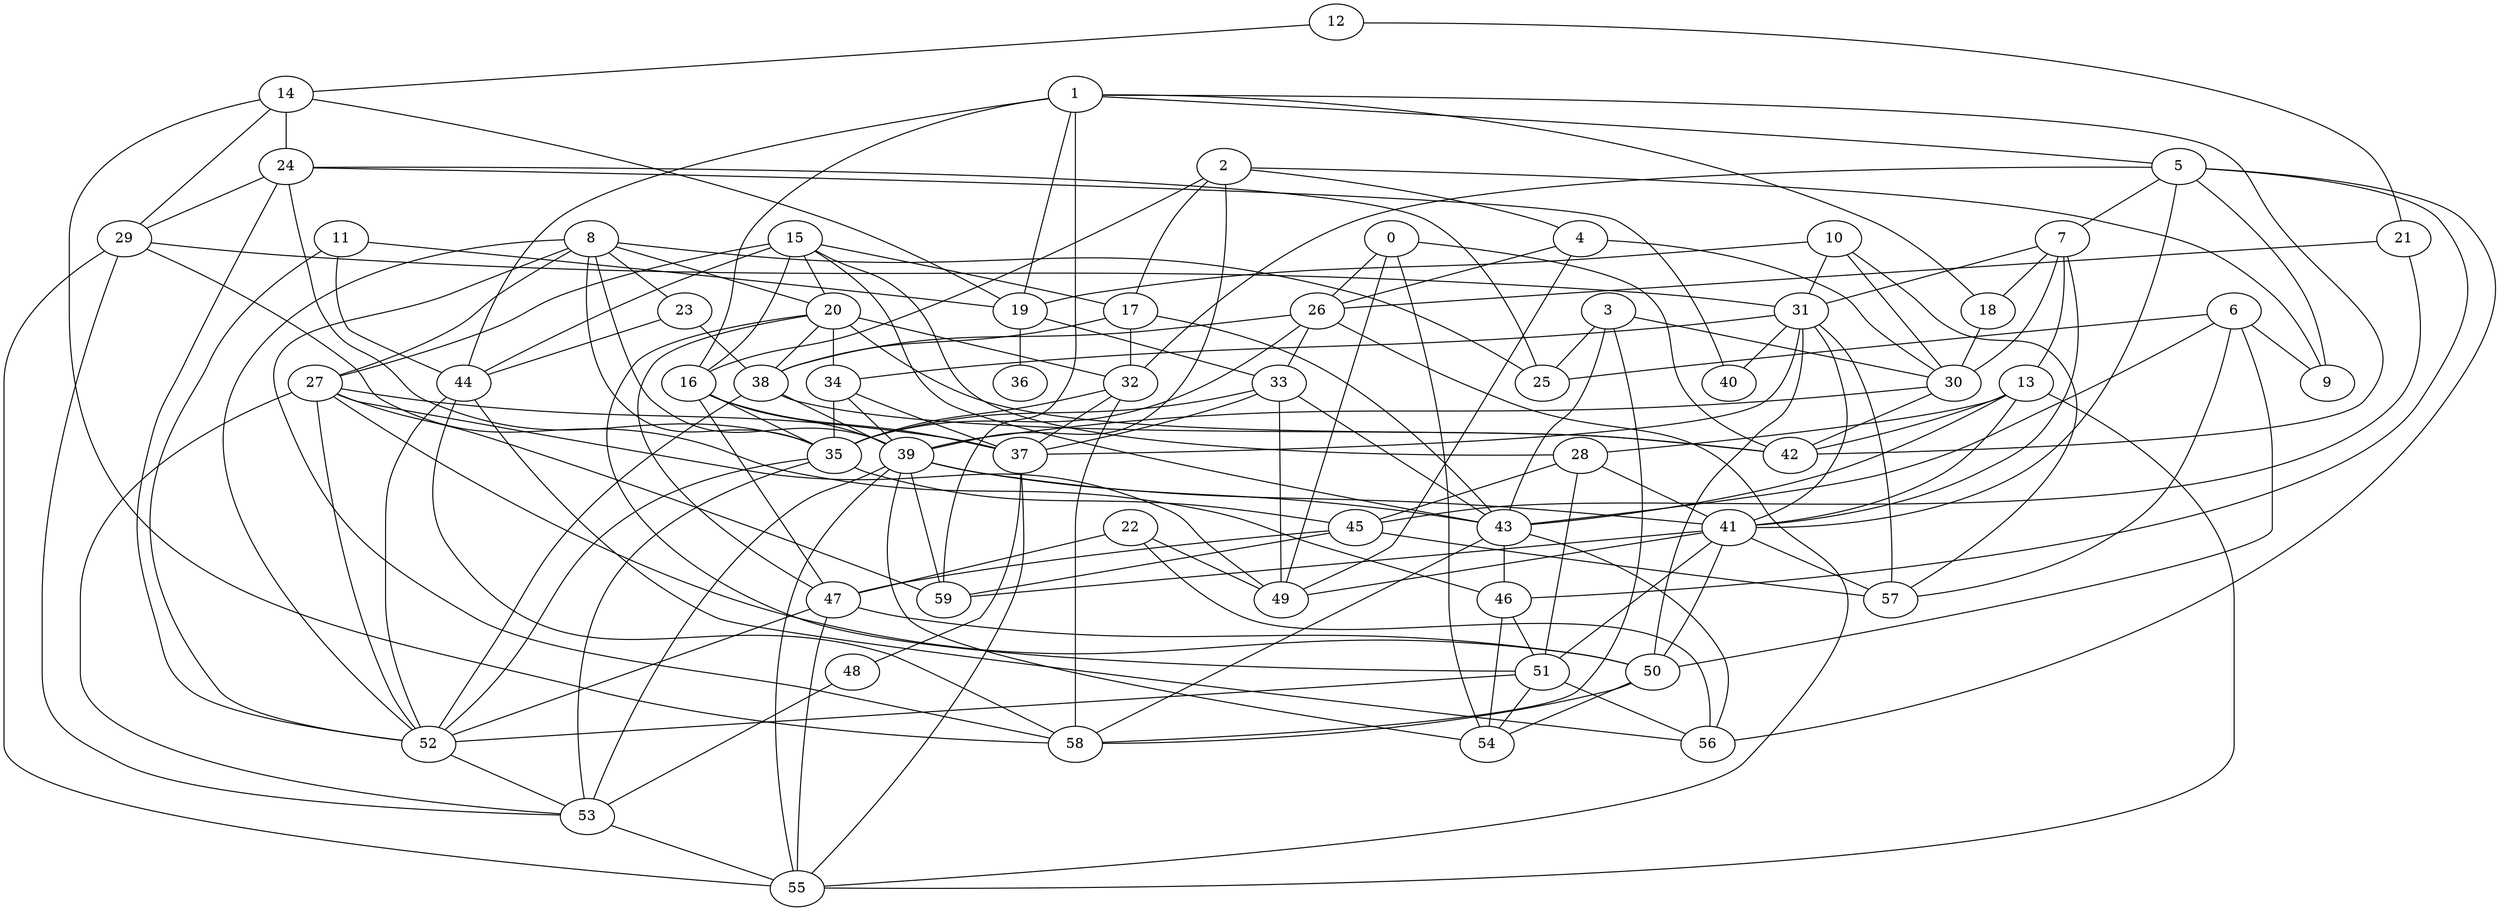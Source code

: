 strict graph "" {
	0	[w=14];
	26	[w=8];
	0 -- 26	[w=-13];
	42	[w=13];
	0 -- 42	[w=-7];
	49	[w=12];
	0 -- 49	[w=7];
	54	[w=9];
	0 -- 54	[w=-6];
	1	[w=-5];
	5	[w=10];
	1 -- 5	[w=12];
	16	[w=-4];
	1 -- 16	[w=-2];
	18	[w=-10];
	1 -- 18	[w=-12];
	19	[w=-13];
	1 -- 19	[w=-8];
	1 -- 42	[w=5];
	44	[w=-15];
	1 -- 44	[w=-11];
	59	[w=-6];
	1 -- 59	[w=-11];
	2	[w=-16];
	4	[w=14];
	2 -- 4	[w=11];
	9	[w=-12];
	2 -- 9	[w=8];
	2 -- 16	[w=9];
	17	[w=14];
	2 -- 17	[w=-11];
	39	[w=4];
	2 -- 39	[w=5];
	3	[w=8];
	25	[w=10];
	3 -- 25	[w=-2];
	30	[w=-6];
	3 -- 30	[w=16];
	43	[w=-11];
	3 -- 43	[w=-5];
	58	[w=12];
	3 -- 58	[w=-9];
	4 -- 26	[w=9];
	4 -- 30	[w=6];
	4 -- 49	[w=-15];
	7	[w=-10];
	5 -- 7	[w=-2];
	5 -- 9	[w=-12];
	32	[w=7];
	5 -- 32	[w=16];
	41	[w=10];
	5 -- 41	[w=-13];
	46	[w=-9];
	5 -- 46	[w=-9];
	56	[w=-2];
	5 -- 56	[w=-4];
	6	[w=16];
	6 -- 9	[w=-15];
	6 -- 25	[w=-10];
	6 -- 43	[w=-4];
	50	[w=-2];
	6 -- 50	[w=-4];
	57	[w=2];
	6 -- 57	[w=-11];
	13	[w=3];
	7 -- 13	[w=-14];
	7 -- 18	[w=-16];
	7 -- 30	[w=-10];
	31	[w=8];
	7 -- 31	[w=15];
	7 -- 41	[w=-7];
	8	[w=11];
	20	[w=-12];
	8 -- 20	[w=13];
	23	[w=-11];
	8 -- 23	[w=10];
	8 -- 25	[w=11];
	27	[w=12];
	8 -- 27	[w=15];
	35	[w=10];
	8 -- 35	[w=-4];
	8 -- 39	[w=-15];
	52	[w=-14];
	8 -- 52	[w=-15];
	8 -- 58	[w=-3];
	10	[w=-6];
	10 -- 19	[w=13];
	10 -- 30	[w=-14];
	10 -- 31	[w=-4];
	10 -- 57	[w=-5];
	11	[w=-5];
	11 -- 19	[w=5];
	11 -- 44	[w=-4];
	11 -- 52	[w=-14];
	12	[w=13];
	14	[w=-13];
	12 -- 14	[w=13];
	21	[w=-5];
	12 -- 21	[w=-14];
	28	[w=3];
	13 -- 28	[w=13];
	13 -- 41	[w=-16];
	13 -- 42	[w=-6];
	13 -- 43	[w=15];
	55	[w=-3];
	13 -- 55	[w=-3];
	14 -- 19	[w=-12];
	24	[w=14];
	14 -- 24	[w=13];
	29	[w=3];
	14 -- 29	[w=-10];
	14 -- 58	[w=-12];
	15	[w=-5];
	15 -- 16	[w=8];
	15 -- 17	[w=11];
	15 -- 20	[w=7];
	15 -- 27	[w=2];
	15 -- 28	[w=-16];
	15 -- 43	[w=9];
	15 -- 44	[w=5];
	16 -- 35	[w=13];
	37	[w=6];
	16 -- 37	[w=-9];
	16 -- 39	[w=-16];
	47	[w=5];
	16 -- 47	[w=-10];
	17 -- 32	[w=-11];
	38	[w=-4];
	17 -- 38	[w=10];
	17 -- 43	[w=-16];
	18 -- 30	[w=5];
	33	[w=-2];
	19 -- 33	[w=9];
	36	[w=8];
	19 -- 36	[w=11];
	20 -- 32	[w=14];
	34	[w=-9];
	20 -- 34	[w=-15];
	20 -- 38	[w=15];
	20 -- 42	[w=5];
	20 -- 47	[w=14];
	51	[w=-3];
	20 -- 51	[w=15];
	21 -- 26	[w=-15];
	45	[w=-3];
	21 -- 45	[w=3];
	22	[w=12];
	22 -- 47	[w=-15];
	22 -- 49	[w=-2];
	22 -- 56	[w=13];
	23 -- 38	[w=-3];
	23 -- 44	[w=13];
	24 -- 25	[w=-7];
	24 -- 29	[w=-4];
	24 -- 35	[w=-12];
	40	[w=-12];
	24 -- 40	[w=-3];
	24 -- 52	[w=6];
	26 -- 33	[w=4];
	26 -- 35	[w=-14];
	26 -- 38	[w=-11];
	26 -- 55	[w=-15];
	27 -- 37	[w=7];
	27 -- 49	[w=-16];
	27 -- 50	[w=16];
	27 -- 52	[w=-4];
	53	[w=16];
	27 -- 53	[w=10];
	27 -- 59	[w=12];
	28 -- 41	[w=13];
	28 -- 45	[w=-15];
	28 -- 51	[w=7];
	29 -- 31	[w=12];
	29 -- 46	[w=12];
	29 -- 53	[w=15];
	29 -- 55	[w=-16];
	30 -- 39	[w=12];
	30 -- 42	[w=-11];
	31 -- 34	[w=-7];
	31 -- 37	[w=5];
	31 -- 40	[w=-2];
	31 -- 41	[w=-6];
	31 -- 50	[w=13];
	31 -- 57	[w=15];
	32 -- 35	[w=-15];
	32 -- 37	[w=-11];
	32 -- 58	[w=-7];
	33 -- 35	[w=5];
	33 -- 37	[w=-15];
	33 -- 43	[w=-2];
	33 -- 49	[w=2];
	34 -- 35	[w=11];
	34 -- 37	[w=-9];
	34 -- 39	[w=-11];
	35 -- 45	[w=6];
	35 -- 52	[w=13];
	35 -- 53	[w=-6];
	48	[w=5];
	37 -- 48	[w=9];
	37 -- 55	[w=10];
	38 -- 39	[w=-13];
	38 -- 42	[w=-4];
	38 -- 52	[w=-13];
	39 -- 41	[w=16];
	39 -- 43	[w=15];
	39 -- 53	[w=-3];
	39 -- 54	[w=-3];
	39 -- 55	[w=-8];
	39 -- 59	[w=-10];
	41 -- 49	[w=14];
	41 -- 50	[w=8];
	41 -- 51	[w=4];
	41 -- 57	[w=2];
	41 -- 59	[w=-5];
	43 -- 46	[w=-4];
	43 -- 56	[w=8];
	43 -- 58	[w=-2];
	44 -- 52	[w=-11];
	44 -- 56	[w=11];
	44 -- 58	[w=-12];
	45 -- 47	[w=-5];
	45 -- 57	[w=-12];
	45 -- 59	[w=14];
	46 -- 51	[w=-6];
	46 -- 54	[w=-13];
	47 -- 50	[w=8];
	47 -- 52	[w=5];
	47 -- 55	[w=-7];
	48 -- 53	[w=-13];
	50 -- 54	[w=-13];
	50 -- 58	[w=-11];
	51 -- 52	[w=14];
	51 -- 54	[w=9];
	51 -- 56	[w=2];
	52 -- 53	[w=3];
	53 -- 55	[w=-14];
}
